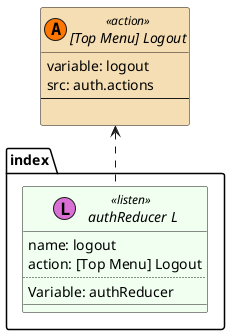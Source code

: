 @startuml [Top Menu] Logout

set namespaceSeparator ::
skinparam class {
    BackgroundColor<<listen>> HoneyDew
    BackgroundColor<<action>> Wheat
    BackgroundColor<<dispatch>> Technology
}

interface "[Top Menu] Logout" << (A,#FF7700) action >> {
            variable: logout
            src: auth.actions
            --
            
        }

        
interface "index:: authReducer L" << (L,orchid) listen >> {
            name: logout
            action: [Top Menu] Logout
            ..
            Variable: authReducer
            __
        }
        "[Top Menu] Logout" <.down. "index:: authReducer L"
 

@enduml